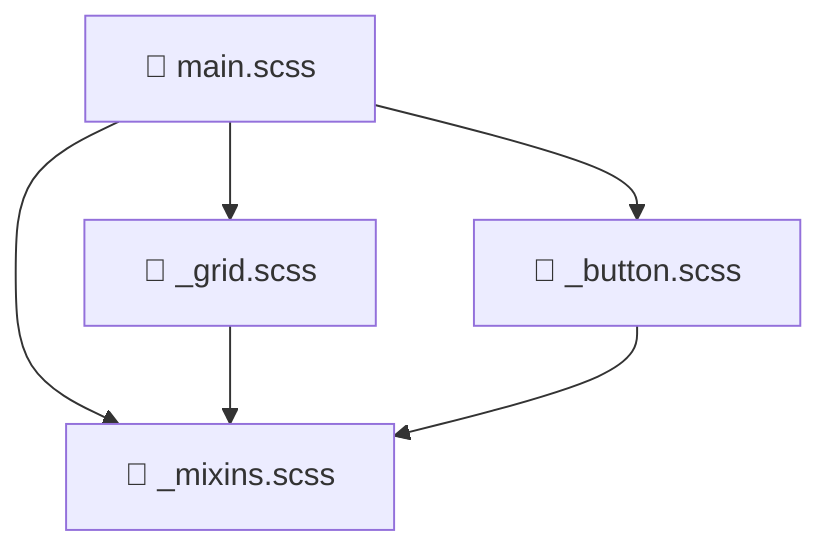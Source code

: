 graph TD
  main["📄 main.scss"]
  mixins["🧵 _mixins.scss"]
  grid["📐 _grid.scss"]
  button["🔘 _button.scss"]

  main --> mixins
  main --> grid
  main --> button
  grid --> mixins
  button --> mixins